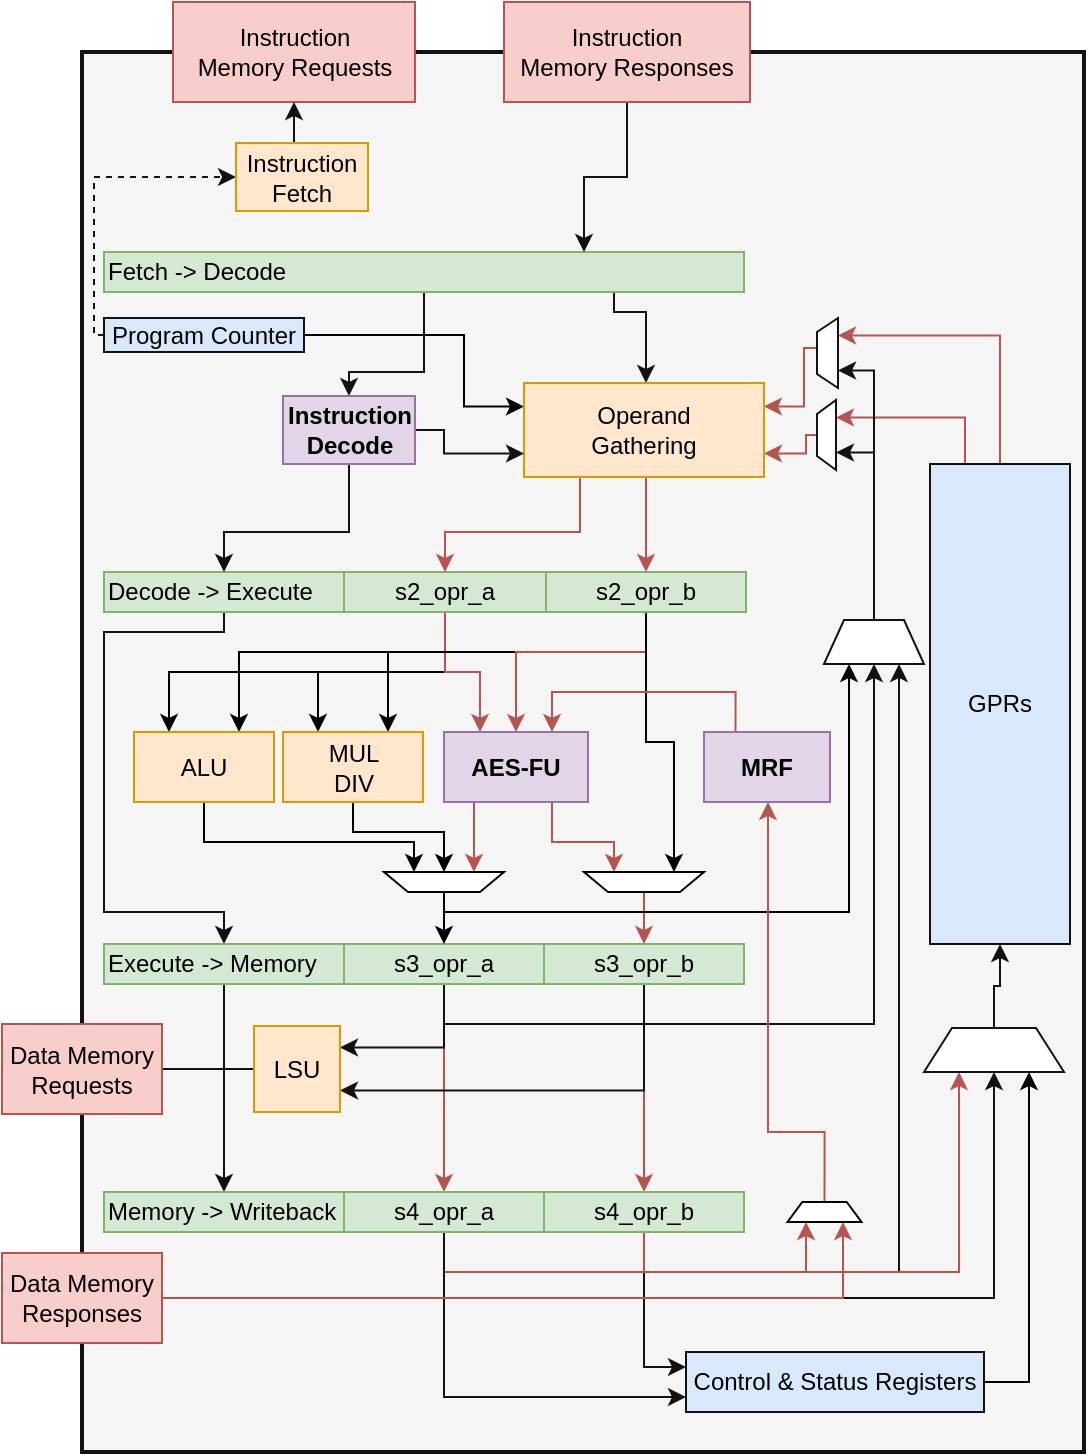 <mxfile version="12.9.3" type="device"><diagram id="CZHQUkZ-xj0VN-0JZ2uL" name="Page-1"><mxGraphModel dx="1422" dy="852" grid="1" gridSize="10" guides="1" tooltips="1" connect="1" arrows="1" fold="1" page="1" pageScale="1" pageWidth="1200" pageHeight="800" math="0" shadow="0"><root><mxCell id="0"/><mxCell id="1" parent="0"/><mxCell id="GCxj3VuQhJiGmiso9Ffn-92" value="" style="rounded=0;whiteSpace=wrap;html=1;strokeWidth=2;fillColor=#f5f5f5;align=left;strokeColor=#121212;fontColor=#333333;" parent="1" vertex="1"><mxGeometry x="129" y="60" width="501" height="700" as="geometry"/></mxCell><mxCell id="Piux-28Qpcoe-0dW6Mhu-33" style="edgeStyle=orthogonalEdgeStyle;rounded=0;orthogonalLoop=1;jettySize=auto;html=1;exitX=0.75;exitY=1;exitDx=0;exitDy=0;strokeColor=#121212;" parent="1" source="GCxj3VuQhJiGmiso9Ffn-1" target="Piux-28Qpcoe-0dW6Mhu-32" edge="1"><mxGeometry relative="1" as="geometry"><Array as="points"><mxPoint x="395" y="190"/><mxPoint x="411" y="190"/></Array></mxGeometry></mxCell><mxCell id="Piux-28Qpcoe-0dW6Mhu-42" style="edgeStyle=orthogonalEdgeStyle;rounded=0;orthogonalLoop=1;jettySize=auto;html=1;exitX=0.5;exitY=1;exitDx=0;exitDy=0;entryX=0.5;entryY=0;entryDx=0;entryDy=0;strokeColor=#121212;" parent="1" source="GCxj3VuQhJiGmiso9Ffn-1" target="Piux-28Qpcoe-0dW6Mhu-41" edge="1"><mxGeometry relative="1" as="geometry"><Array as="points"><mxPoint x="300" y="220"/><mxPoint x="263" y="220"/></Array></mxGeometry></mxCell><mxCell id="GCxj3VuQhJiGmiso9Ffn-1" value="Fetch -&amp;gt; Decode" style="rounded=0;whiteSpace=wrap;html=1;align=left;strokeColor=#82b366;fillColor=#d5e8d4;" parent="1" vertex="1"><mxGeometry x="140" y="160" width="320" height="20" as="geometry"/></mxCell><mxCell id="GCxj3VuQhJiGmiso9Ffn-59" style="edgeStyle=orthogonalEdgeStyle;rounded=0;orthogonalLoop=1;jettySize=auto;html=1;exitX=0.5;exitY=1;exitDx=0;exitDy=0;strokeColor=#121212;entryX=0.5;entryY=0;entryDx=0;entryDy=0;" parent="1" source="GCxj3VuQhJiGmiso9Ffn-2" target="GCxj3VuQhJiGmiso9Ffn-6" edge="1"><mxGeometry relative="1" as="geometry"><Array as="points"><mxPoint x="200" y="350"/><mxPoint x="140" y="350"/><mxPoint x="140" y="490"/><mxPoint x="200" y="490"/></Array></mxGeometry></mxCell><mxCell id="GCxj3VuQhJiGmiso9Ffn-2" value="Decode -&amp;gt; Execute" style="rounded=0;whiteSpace=wrap;html=1;align=left;strokeColor=#82b366;fillColor=#d5e8d4;" parent="1" vertex="1"><mxGeometry x="140" y="320" width="120" height="20" as="geometry"/></mxCell><mxCell id="YfznpI85A1KDoNZVapHy-4" style="edgeStyle=orthogonalEdgeStyle;rounded=0;orthogonalLoop=1;jettySize=auto;html=1;exitX=0.5;exitY=1;exitDx=0;exitDy=0;entryX=0.25;entryY=0;entryDx=0;entryDy=0;" parent="1" source="GCxj3VuQhJiGmiso9Ffn-3" target="Piux-28Qpcoe-0dW6Mhu-3" edge="1"><mxGeometry relative="1" as="geometry"/></mxCell><mxCell id="YfznpI85A1KDoNZVapHy-5" style="edgeStyle=orthogonalEdgeStyle;rounded=0;orthogonalLoop=1;jettySize=auto;html=1;exitX=0.5;exitY=1;exitDx=0;exitDy=0;entryX=0.25;entryY=0;entryDx=0;entryDy=0;" parent="1" source="GCxj3VuQhJiGmiso9Ffn-3" target="Piux-28Qpcoe-0dW6Mhu-7" edge="1"><mxGeometry relative="1" as="geometry"/></mxCell><mxCell id="YfznpI85A1KDoNZVapHy-6" style="edgeStyle=orthogonalEdgeStyle;rounded=0;orthogonalLoop=1;jettySize=auto;html=1;exitX=0.5;exitY=1;exitDx=0;exitDy=0;entryX=0.25;entryY=0;entryDx=0;entryDy=0;fillColor=#f8cecc;strokeColor=#b85450;" parent="1" source="GCxj3VuQhJiGmiso9Ffn-3" target="Piux-28Qpcoe-0dW6Mhu-4" edge="1"><mxGeometry relative="1" as="geometry"/></mxCell><mxCell id="GCxj3VuQhJiGmiso9Ffn-3" value="s2_opr_a" style="rounded=0;whiteSpace=wrap;html=1;strokeColor=#82b366;fillColor=#d5e8d4;" parent="1" vertex="1"><mxGeometry x="260" y="320" width="101" height="20" as="geometry"/></mxCell><mxCell id="YfznpI85A1KDoNZVapHy-7" style="edgeStyle=orthogonalEdgeStyle;rounded=0;orthogonalLoop=1;jettySize=auto;html=1;exitX=0.5;exitY=1;exitDx=0;exitDy=0;entryX=0.75;entryY=0;entryDx=0;entryDy=0;" parent="1" source="GCxj3VuQhJiGmiso9Ffn-4" target="Piux-28Qpcoe-0dW6Mhu-3" edge="1"><mxGeometry relative="1" as="geometry"><Array as="points"><mxPoint x="411" y="360"/><mxPoint x="208" y="360"/></Array></mxGeometry></mxCell><mxCell id="YfznpI85A1KDoNZVapHy-8" style="edgeStyle=orthogonalEdgeStyle;rounded=0;orthogonalLoop=1;jettySize=auto;html=1;exitX=0.5;exitY=1;exitDx=0;exitDy=0;entryX=0.75;entryY=0;entryDx=0;entryDy=0;" parent="1" source="GCxj3VuQhJiGmiso9Ffn-4" target="Piux-28Qpcoe-0dW6Mhu-7" edge="1"><mxGeometry relative="1" as="geometry"><Array as="points"><mxPoint x="411" y="360"/><mxPoint x="282" y="360"/></Array></mxGeometry></mxCell><mxCell id="YfznpI85A1KDoNZVapHy-9" style="edgeStyle=orthogonalEdgeStyle;rounded=0;orthogonalLoop=1;jettySize=auto;html=1;exitX=0.5;exitY=1;exitDx=0;exitDy=0;entryX=0.5;entryY=0;entryDx=0;entryDy=0;fillColor=#f8cecc;strokeColor=#b85450;" parent="1" source="GCxj3VuQhJiGmiso9Ffn-4" target="Piux-28Qpcoe-0dW6Mhu-4" edge="1"><mxGeometry relative="1" as="geometry"><Array as="points"><mxPoint x="411" y="360"/><mxPoint x="346" y="360"/></Array></mxGeometry></mxCell><mxCell id="YfznpI85A1KDoNZVapHy-21" style="edgeStyle=orthogonalEdgeStyle;rounded=0;orthogonalLoop=1;jettySize=auto;html=1;exitX=0.5;exitY=1;exitDx=0;exitDy=0;entryX=0.25;entryY=1;entryDx=0;entryDy=0;" parent="1" source="GCxj3VuQhJiGmiso9Ffn-4" target="YfznpI85A1KDoNZVapHy-10" edge="1"><mxGeometry relative="1" as="geometry"/></mxCell><mxCell id="GCxj3VuQhJiGmiso9Ffn-4" value="s2_opr_b" style="rounded=0;whiteSpace=wrap;html=1;strokeColor=#82b366;fillColor=#d5e8d4;" parent="1" vertex="1"><mxGeometry x="361" y="320" width="100" height="20" as="geometry"/></mxCell><mxCell id="GCxj3VuQhJiGmiso9Ffn-60" style="edgeStyle=orthogonalEdgeStyle;rounded=0;orthogonalLoop=1;jettySize=auto;html=1;exitX=0.5;exitY=1;exitDx=0;exitDy=0;entryX=0.5;entryY=0;entryDx=0;entryDy=0;strokeColor=#121212;" parent="1" source="GCxj3VuQhJiGmiso9Ffn-6" target="GCxj3VuQhJiGmiso9Ffn-10" edge="1"><mxGeometry relative="1" as="geometry"/></mxCell><mxCell id="GCxj3VuQhJiGmiso9Ffn-6" value="Execute -&amp;gt; Memory" style="rounded=0;whiteSpace=wrap;html=1;align=left;strokeColor=#82b366;fillColor=#d5e8d4;" parent="1" vertex="1"><mxGeometry x="140" y="506" width="120" height="20" as="geometry"/></mxCell><mxCell id="GCxj3VuQhJiGmiso9Ffn-32" style="edgeStyle=orthogonalEdgeStyle;rounded=0;orthogonalLoop=1;jettySize=auto;html=1;exitX=0.5;exitY=1;exitDx=0;exitDy=0;fillColor=#f8cecc;strokeColor=#b85450;" parent="1" source="GCxj3VuQhJiGmiso9Ffn-7" target="GCxj3VuQhJiGmiso9Ffn-11" edge="1"><mxGeometry relative="1" as="geometry"/></mxCell><mxCell id="GCxj3VuQhJiGmiso9Ffn-49" style="edgeStyle=orthogonalEdgeStyle;rounded=0;orthogonalLoop=1;jettySize=auto;html=1;exitX=0.5;exitY=1;exitDx=0;exitDy=0;entryX=1;entryY=0.25;entryDx=0;entryDy=0;fillColor=#f8cecc;strokeColor=#121212;" parent="1" source="GCxj3VuQhJiGmiso9Ffn-7" target="GCxj3VuQhJiGmiso9Ffn-34" edge="1"><mxGeometry relative="1" as="geometry"/></mxCell><mxCell id="GCxj3VuQhJiGmiso9Ffn-72" style="edgeStyle=orthogonalEdgeStyle;rounded=0;orthogonalLoop=1;jettySize=auto;html=1;exitX=0.5;exitY=1;exitDx=0;exitDy=0;entryX=0.5;entryY=1;entryDx=0;entryDy=0;fillColor=#f8cecc;strokeColor=#121212;" parent="1" source="GCxj3VuQhJiGmiso9Ffn-7" target="GCxj3VuQhJiGmiso9Ffn-66" edge="1"><mxGeometry relative="1" as="geometry"/></mxCell><mxCell id="GCxj3VuQhJiGmiso9Ffn-7" value="s3_opr_a" style="rounded=0;whiteSpace=wrap;html=1;strokeColor=#82b366;fillColor=#d5e8d4;" parent="1" vertex="1"><mxGeometry x="260" y="506" width="100" height="20" as="geometry"/></mxCell><mxCell id="GCxj3VuQhJiGmiso9Ffn-33" style="edgeStyle=orthogonalEdgeStyle;rounded=0;orthogonalLoop=1;jettySize=auto;html=1;exitX=0.5;exitY=1;exitDx=0;exitDy=0;entryX=0.5;entryY=0;entryDx=0;entryDy=0;strokeColor=#b85450;fillColor=#f8cecc;" parent="1" source="GCxj3VuQhJiGmiso9Ffn-8" target="GCxj3VuQhJiGmiso9Ffn-12" edge="1"><mxGeometry relative="1" as="geometry"/></mxCell><mxCell id="GCxj3VuQhJiGmiso9Ffn-50" style="edgeStyle=orthogonalEdgeStyle;rounded=0;orthogonalLoop=1;jettySize=auto;html=1;exitX=0.5;exitY=1;exitDx=0;exitDy=0;entryX=1;entryY=0.75;entryDx=0;entryDy=0;fillColor=#f8cecc;strokeColor=#121212;" parent="1" source="GCxj3VuQhJiGmiso9Ffn-8" target="GCxj3VuQhJiGmiso9Ffn-34" edge="1"><mxGeometry relative="1" as="geometry"/></mxCell><mxCell id="GCxj3VuQhJiGmiso9Ffn-8" value="s3_opr_b" style="rounded=0;whiteSpace=wrap;html=1;strokeColor=#82b366;fillColor=#d5e8d4;" parent="1" vertex="1"><mxGeometry x="360" y="506" width="100" height="20" as="geometry"/></mxCell><mxCell id="GCxj3VuQhJiGmiso9Ffn-10" value="Memory -&amp;gt; Writeback" style="rounded=0;whiteSpace=wrap;html=1;align=left;strokeColor=#82b366;fillColor=#d5e8d4;" parent="1" vertex="1"><mxGeometry x="140" y="630" width="120" height="20" as="geometry"/></mxCell><mxCell id="GCxj3VuQhJiGmiso9Ffn-71" style="edgeStyle=orthogonalEdgeStyle;rounded=0;orthogonalLoop=1;jettySize=auto;html=1;exitX=0.5;exitY=1;exitDx=0;exitDy=0;entryX=0.75;entryY=1;entryDx=0;entryDy=0;fillColor=#f8cecc;strokeColor=#121212;" parent="1" source="GCxj3VuQhJiGmiso9Ffn-11" target="GCxj3VuQhJiGmiso9Ffn-66" edge="1"><mxGeometry relative="1" as="geometry"/></mxCell><mxCell id="GCxj3VuQhJiGmiso9Ffn-87" style="edgeStyle=orthogonalEdgeStyle;rounded=0;orthogonalLoop=1;jettySize=auto;html=1;exitX=0.5;exitY=1;exitDx=0;exitDy=0;entryX=0.25;entryY=1;entryDx=0;entryDy=0;fillColor=#f8cecc;strokeColor=#b85450;" parent="1" source="GCxj3VuQhJiGmiso9Ffn-11" target="GCxj3VuQhJiGmiso9Ffn-85" edge="1"><mxGeometry relative="1" as="geometry"><mxPoint x="576.25" y="640" as="targetPoint"/></mxGeometry></mxCell><mxCell id="Piux-28Qpcoe-0dW6Mhu-52" style="edgeStyle=orthogonalEdgeStyle;rounded=0;orthogonalLoop=1;jettySize=auto;html=1;exitX=0.5;exitY=1;exitDx=0;exitDy=0;entryX=0;entryY=0.75;entryDx=0;entryDy=0;strokeColor=#121212;" parent="1" source="GCxj3VuQhJiGmiso9Ffn-11" target="Piux-28Qpcoe-0dW6Mhu-50" edge="1"><mxGeometry relative="1" as="geometry"/></mxCell><mxCell id="GCxj3VuQhJiGmiso9Ffn-11" value="s4_opr_a" style="rounded=0;whiteSpace=wrap;html=1;strokeColor=#82b366;fillColor=#d5e8d4;" parent="1" vertex="1"><mxGeometry x="260" y="630" width="100" height="20" as="geometry"/></mxCell><mxCell id="Piux-28Qpcoe-0dW6Mhu-51" style="edgeStyle=orthogonalEdgeStyle;rounded=0;orthogonalLoop=1;jettySize=auto;html=1;exitX=0.5;exitY=1;exitDx=0;exitDy=0;entryX=0;entryY=0.25;entryDx=0;entryDy=0;strokeColor=#121212;" parent="1" source="GCxj3VuQhJiGmiso9Ffn-12" target="Piux-28Qpcoe-0dW6Mhu-50" edge="1"><mxGeometry relative="1" as="geometry"/></mxCell><mxCell id="YfznpI85A1KDoNZVapHy-24" style="edgeStyle=orthogonalEdgeStyle;rounded=0;orthogonalLoop=1;jettySize=auto;html=1;exitX=0.5;exitY=1;exitDx=0;exitDy=0;entryX=0.25;entryY=1;entryDx=0;entryDy=0;fillColor=#f8cecc;strokeColor=#b85450;" parent="1" source="GCxj3VuQhJiGmiso9Ffn-12" target="YfznpI85A1KDoNZVapHy-22" edge="1"><mxGeometry relative="1" as="geometry"><Array as="points"><mxPoint x="410" y="670"/><mxPoint x="491" y="670"/></Array></mxGeometry></mxCell><mxCell id="GCxj3VuQhJiGmiso9Ffn-12" value="s4_opr_b" style="rounded=0;whiteSpace=wrap;html=1;strokeColor=#82b366;fillColor=#d5e8d4;" parent="1" vertex="1"><mxGeometry x="360" y="630" width="100" height="20" as="geometry"/></mxCell><mxCell id="GCxj3VuQhJiGmiso9Ffn-75" style="edgeStyle=orthogonalEdgeStyle;rounded=0;orthogonalLoop=1;jettySize=auto;html=1;exitX=0.25;exitY=0;exitDx=0;exitDy=0;entryX=0.75;entryY=1;entryDx=0;entryDy=0;fillColor=#f8cecc;strokeColor=#b85450;" parent="1" source="GCxj3VuQhJiGmiso9Ffn-19" target="GCxj3VuQhJiGmiso9Ffn-68" edge="1"><mxGeometry relative="1" as="geometry"/></mxCell><mxCell id="GCxj3VuQhJiGmiso9Ffn-76" style="edgeStyle=orthogonalEdgeStyle;rounded=0;orthogonalLoop=1;jettySize=auto;html=1;exitX=0.5;exitY=0;exitDx=0;exitDy=0;entryX=0.75;entryY=1;entryDx=0;entryDy=0;fillColor=#f8cecc;strokeColor=#b85450;" parent="1" source="GCxj3VuQhJiGmiso9Ffn-19" target="GCxj3VuQhJiGmiso9Ffn-69" edge="1"><mxGeometry relative="1" as="geometry"/></mxCell><mxCell id="GCxj3VuQhJiGmiso9Ffn-19" value="GPRs" style="rounded=0;whiteSpace=wrap;html=1;align=center;fillColor=#dae8fc;strokeColor=#121212;" parent="1" vertex="1"><mxGeometry x="553.0" y="266" width="70" height="240" as="geometry"/></mxCell><mxCell id="GCxj3VuQhJiGmiso9Ffn-51" style="edgeStyle=orthogonalEdgeStyle;rounded=0;orthogonalLoop=1;jettySize=auto;html=1;entryX=1;entryY=0.5;entryDx=0;entryDy=0;fillColor=#f8cecc;strokeColor=#121212;" parent="1" source="GCxj3VuQhJiGmiso9Ffn-34" edge="1"><mxGeometry relative="1" as="geometry"><mxPoint x="160" y="568.5" as="targetPoint"/></mxGeometry></mxCell><mxCell id="GCxj3VuQhJiGmiso9Ffn-34" value="LSU" style="whiteSpace=wrap;html=1;aspect=fixed;align=center;strokeColor=#d79b00;fillColor=#ffe6cc;" parent="1" vertex="1"><mxGeometry x="215" y="547" width="43" height="43" as="geometry"/></mxCell><mxCell id="GCxj3VuQhJiGmiso9Ffn-52" value="Data Memory&lt;br&gt;Requests" style="rounded=0;whiteSpace=wrap;html=1;align=center;strokeColor=#b85450;fillColor=#f8cecc;" parent="1" vertex="1"><mxGeometry x="89" y="546" width="80" height="45" as="geometry"/></mxCell><mxCell id="eDpzbojS35w9JVS2Q2YY-2" style="edgeStyle=orthogonalEdgeStyle;rounded=0;orthogonalLoop=1;jettySize=auto;html=1;exitX=0.5;exitY=0;exitDx=0;exitDy=0;entryX=0.25;entryY=1;entryDx=0;entryDy=0;strokeColor=#121212;" parent="1" source="GCxj3VuQhJiGmiso9Ffn-66" target="GCxj3VuQhJiGmiso9Ffn-68" edge="1"><mxGeometry relative="1" as="geometry"><Array as="points"><mxPoint x="525" y="260"/></Array></mxGeometry></mxCell><mxCell id="eDpzbojS35w9JVS2Q2YY-3" style="edgeStyle=orthogonalEdgeStyle;rounded=0;orthogonalLoop=1;jettySize=auto;html=1;exitX=0.5;exitY=0;exitDx=0;exitDy=0;entryX=0.25;entryY=1;entryDx=0;entryDy=0;strokeColor=#121212;" parent="1" source="GCxj3VuQhJiGmiso9Ffn-66" target="GCxj3VuQhJiGmiso9Ffn-69" edge="1"><mxGeometry relative="1" as="geometry"><Array as="points"><mxPoint x="525" y="219"/></Array></mxGeometry></mxCell><mxCell id="GCxj3VuQhJiGmiso9Ffn-66" value="" style="shape=trapezoid;perimeter=trapezoidPerimeter;whiteSpace=wrap;html=1;align=center;strokeColor=#121212;" parent="1" vertex="1"><mxGeometry x="500" y="344" width="50" height="22" as="geometry"/></mxCell><mxCell id="Piux-28Qpcoe-0dW6Mhu-36" style="edgeStyle=orthogonalEdgeStyle;rounded=0;orthogonalLoop=1;jettySize=auto;html=1;exitX=0.5;exitY=0;exitDx=0;exitDy=0;entryX=1;entryY=0.75;entryDx=0;entryDy=0;fillColor=#f8cecc;strokeColor=#b85450;" parent="1" source="GCxj3VuQhJiGmiso9Ffn-68" target="Piux-28Qpcoe-0dW6Mhu-32" edge="1"><mxGeometry relative="1" as="geometry"><Array as="points"><mxPoint x="491" y="252"/><mxPoint x="491" y="261"/></Array></mxGeometry></mxCell><mxCell id="GCxj3VuQhJiGmiso9Ffn-68" value="" style="shape=trapezoid;perimeter=trapezoidPerimeter;whiteSpace=wrap;html=1;align=center;rotation=-90;strokeColor=#121212;" parent="1" vertex="1"><mxGeometry x="483.75" y="246.75" width="35" height="9.5" as="geometry"/></mxCell><mxCell id="Piux-28Qpcoe-0dW6Mhu-35" style="edgeStyle=orthogonalEdgeStyle;rounded=0;orthogonalLoop=1;jettySize=auto;html=1;exitX=0.5;exitY=0;exitDx=0;exitDy=0;entryX=1;entryY=0.25;entryDx=0;entryDy=0;fillColor=#f8cecc;strokeColor=#b85450;" parent="1" source="GCxj3VuQhJiGmiso9Ffn-69" target="Piux-28Qpcoe-0dW6Mhu-32" edge="1"><mxGeometry relative="1" as="geometry"><Array as="points"><mxPoint x="506" y="208"/><mxPoint x="490" y="208"/><mxPoint x="490" y="219"/></Array></mxGeometry></mxCell><mxCell id="GCxj3VuQhJiGmiso9Ffn-69" value="" style="shape=trapezoid;perimeter=trapezoidPerimeter;whiteSpace=wrap;html=1;align=center;rotation=-90;strokeColor=#121212;" parent="1" vertex="1"><mxGeometry x="484.25" y="205.25" width="35" height="10.5" as="geometry"/></mxCell><mxCell id="GCxj3VuQhJiGmiso9Ffn-88" style="edgeStyle=orthogonalEdgeStyle;rounded=0;orthogonalLoop=1;jettySize=auto;html=1;exitX=1;exitY=0.5;exitDx=0;exitDy=0;fillColor=#f8cecc;strokeColor=#121212;entryX=0.5;entryY=1;entryDx=0;entryDy=0;" parent="1" source="GCxj3VuQhJiGmiso9Ffn-84" target="GCxj3VuQhJiGmiso9Ffn-85" edge="1"><mxGeometry relative="1" as="geometry"><mxPoint x="585" y="640" as="targetPoint"/></mxGeometry></mxCell><mxCell id="YfznpI85A1KDoNZVapHy-25" style="edgeStyle=orthogonalEdgeStyle;rounded=0;orthogonalLoop=1;jettySize=auto;html=1;exitX=1;exitY=0.5;exitDx=0;exitDy=0;entryX=0.75;entryY=1;entryDx=0;entryDy=0;fillColor=#f8cecc;strokeColor=#b85450;" parent="1" source="GCxj3VuQhJiGmiso9Ffn-84" target="YfznpI85A1KDoNZVapHy-22" edge="1"><mxGeometry relative="1" as="geometry"/></mxCell><mxCell id="GCxj3VuQhJiGmiso9Ffn-84" value="Data Memory&lt;br&gt;Responses" style="rounded=0;whiteSpace=wrap;html=1;align=center;strokeColor=#b85450;fillColor=#f8cecc;" parent="1" vertex="1"><mxGeometry x="89" y="660.5" width="80" height="45" as="geometry"/></mxCell><mxCell id="GCxj3VuQhJiGmiso9Ffn-86" style="edgeStyle=orthogonalEdgeStyle;rounded=0;orthogonalLoop=1;jettySize=auto;html=1;exitX=0.5;exitY=0;exitDx=0;exitDy=0;entryX=0.5;entryY=1;entryDx=0;entryDy=0;fillColor=#f8cecc;strokeColor=#121212;" parent="1" source="GCxj3VuQhJiGmiso9Ffn-85" target="GCxj3VuQhJiGmiso9Ffn-19" edge="1"><mxGeometry relative="1" as="geometry"/></mxCell><mxCell id="GCxj3VuQhJiGmiso9Ffn-85" value="" style="shape=trapezoid;perimeter=trapezoidPerimeter;whiteSpace=wrap;html=1;align=center;rotation=0;strokeColor=#121212;" parent="1" vertex="1"><mxGeometry x="550" y="548" width="70" height="22" as="geometry"/></mxCell><mxCell id="Piux-28Qpcoe-0dW6Mhu-49" style="edgeStyle=orthogonalEdgeStyle;rounded=0;orthogonalLoop=1;jettySize=auto;html=1;exitX=0;exitY=0.5;exitDx=0;exitDy=0;entryX=0;entryY=0.5;entryDx=0;entryDy=0;dashed=1;strokeColor=#121212;" parent="1" source="Piux-28Qpcoe-0dW6Mhu-2" target="Piux-28Qpcoe-0dW6Mhu-45" edge="1"><mxGeometry relative="1" as="geometry"><Array as="points"><mxPoint x="135" y="202"/><mxPoint x="135" y="123"/></Array></mxGeometry></mxCell><mxCell id="WF6BkKz8lpOaiYUvejHZ-6" style="edgeStyle=orthogonalEdgeStyle;rounded=0;orthogonalLoop=1;jettySize=auto;html=1;exitX=1;exitY=0.5;exitDx=0;exitDy=0;entryX=0;entryY=0.25;entryDx=0;entryDy=0;" parent="1" source="Piux-28Qpcoe-0dW6Mhu-2" target="Piux-28Qpcoe-0dW6Mhu-32" edge="1"><mxGeometry relative="1" as="geometry"><Array as="points"><mxPoint x="320" y="202"/><mxPoint x="320" y="237"/></Array></mxGeometry></mxCell><mxCell id="Piux-28Qpcoe-0dW6Mhu-2" value="Program Counter" style="rounded=0;whiteSpace=wrap;html=1;fillColor=#dae8fc;strokeColor=#121212;" parent="1" vertex="1"><mxGeometry x="140" y="193" width="100" height="17" as="geometry"/></mxCell><mxCell id="YfznpI85A1KDoNZVapHy-15" style="edgeStyle=orthogonalEdgeStyle;rounded=0;orthogonalLoop=1;jettySize=auto;html=1;exitX=0.5;exitY=1;exitDx=0;exitDy=0;entryX=0.75;entryY=1;entryDx=0;entryDy=0;" parent="1" source="Piux-28Qpcoe-0dW6Mhu-3" target="YfznpI85A1KDoNZVapHy-13" edge="1"><mxGeometry relative="1" as="geometry"><Array as="points"><mxPoint x="190" y="455"/><mxPoint x="295" y="455"/></Array></mxGeometry></mxCell><mxCell id="Piux-28Qpcoe-0dW6Mhu-3" value="ALU" style="rounded=0;whiteSpace=wrap;html=1;strokeColor=#d79b00;fillColor=#ffe6cc;" parent="1" vertex="1"><mxGeometry x="155" y="400" width="70" height="35" as="geometry"/></mxCell><mxCell id="YfznpI85A1KDoNZVapHy-18" style="edgeStyle=orthogonalEdgeStyle;rounded=0;orthogonalLoop=1;jettySize=auto;html=1;exitX=0.25;exitY=1;exitDx=0;exitDy=0;entryX=0.25;entryY=1;entryDx=0;entryDy=0;fillColor=#f8cecc;strokeColor=#b85450;" parent="1" source="Piux-28Qpcoe-0dW6Mhu-4" target="YfznpI85A1KDoNZVapHy-13" edge="1"><mxGeometry relative="1" as="geometry"/></mxCell><mxCell id="YfznpI85A1KDoNZVapHy-20" style="edgeStyle=orthogonalEdgeStyle;rounded=0;orthogonalLoop=1;jettySize=auto;html=1;exitX=0.75;exitY=1;exitDx=0;exitDy=0;entryX=0.75;entryY=1;entryDx=0;entryDy=0;fillColor=#f8cecc;strokeColor=#b85450;" parent="1" source="Piux-28Qpcoe-0dW6Mhu-4" target="YfznpI85A1KDoNZVapHy-10" edge="1"><mxGeometry relative="1" as="geometry"/></mxCell><mxCell id="Piux-28Qpcoe-0dW6Mhu-4" value="AES-FU" style="rounded=0;whiteSpace=wrap;html=1;fillColor=#e1d5e7;strokeColor=#9673a6;fontStyle=1" parent="1" vertex="1"><mxGeometry x="310" y="400" width="72" height="35" as="geometry"/></mxCell><mxCell id="YfznpI85A1KDoNZVapHy-17" style="edgeStyle=orthogonalEdgeStyle;rounded=0;orthogonalLoop=1;jettySize=auto;html=1;exitX=0.5;exitY=1;exitDx=0;exitDy=0;entryX=0.5;entryY=1;entryDx=0;entryDy=0;" parent="1" source="Piux-28Qpcoe-0dW6Mhu-7" target="YfznpI85A1KDoNZVapHy-13" edge="1"><mxGeometry relative="1" as="geometry"><Array as="points"><mxPoint x="265" y="450"/><mxPoint x="310" y="450"/></Array></mxGeometry></mxCell><mxCell id="Piux-28Qpcoe-0dW6Mhu-7" value="MUL&lt;br&gt;DIV" style="rounded=0;whiteSpace=wrap;html=1;strokeColor=#d79b00;fillColor=#ffe6cc;" parent="1" vertex="1"><mxGeometry x="229.5" y="400" width="70" height="35" as="geometry"/></mxCell><mxCell id="Piux-28Qpcoe-0dW6Mhu-25" style="edgeStyle=orthogonalEdgeStyle;rounded=0;orthogonalLoop=1;jettySize=auto;html=1;exitX=0.5;exitY=1;exitDx=0;exitDy=0;entryX=0.75;entryY=0;entryDx=0;entryDy=0;strokeColor=#121212;" parent="1" source="Piux-28Qpcoe-0dW6Mhu-24" target="GCxj3VuQhJiGmiso9Ffn-1" edge="1"><mxGeometry relative="1" as="geometry"><mxPoint x="318.667" y="120.333" as="sourcePoint"/></mxGeometry></mxCell><mxCell id="Piux-28Qpcoe-0dW6Mhu-24" value="Instruction&lt;br&gt;Memory Responses" style="rounded=0;whiteSpace=wrap;html=1;strokeColor=#b85450;fillColor=#f8cecc;" parent="1" vertex="1"><mxGeometry x="340" y="35" width="123" height="50" as="geometry"/></mxCell><mxCell id="Piux-28Qpcoe-0dW6Mhu-29" value="Instruction&lt;br&gt;Memory Requests" style="rounded=0;whiteSpace=wrap;html=1;strokeColor=#b85450;fillColor=#f8cecc;" parent="1" vertex="1"><mxGeometry x="174.5" y="35" width="121" height="50" as="geometry"/></mxCell><mxCell id="Piux-28Qpcoe-0dW6Mhu-38" style="edgeStyle=orthogonalEdgeStyle;rounded=0;orthogonalLoop=1;jettySize=auto;html=1;exitX=0.5;exitY=1;exitDx=0;exitDy=0;entryX=0.5;entryY=0;entryDx=0;entryDy=0;fillColor=#f8cecc;strokeColor=#b85450;" parent="1" source="Piux-28Qpcoe-0dW6Mhu-32" target="GCxj3VuQhJiGmiso9Ffn-4" edge="1"><mxGeometry relative="1" as="geometry"><Array as="points"><mxPoint x="411" y="254"/></Array></mxGeometry></mxCell><mxCell id="Piux-28Qpcoe-0dW6Mhu-39" style="edgeStyle=orthogonalEdgeStyle;rounded=0;orthogonalLoop=1;jettySize=auto;html=1;exitX=0.25;exitY=1;exitDx=0;exitDy=0;entryX=0.5;entryY=0;entryDx=0;entryDy=0;fillColor=#f8cecc;strokeColor=#b85450;" parent="1" source="Piux-28Qpcoe-0dW6Mhu-32" target="GCxj3VuQhJiGmiso9Ffn-3" edge="1"><mxGeometry relative="1" as="geometry"><Array as="points"><mxPoint x="378" y="300"/><mxPoint x="311" y="300"/></Array></mxGeometry></mxCell><mxCell id="Piux-28Qpcoe-0dW6Mhu-32" value="Operand&lt;br&gt;Gathering" style="rounded=0;whiteSpace=wrap;html=1;strokeColor=#d79b00;fillColor=#ffe6cc;" parent="1" vertex="1"><mxGeometry x="350" y="225.5" width="120" height="47" as="geometry"/></mxCell><mxCell id="Piux-28Qpcoe-0dW6Mhu-43" style="edgeStyle=orthogonalEdgeStyle;rounded=0;orthogonalLoop=1;jettySize=auto;html=1;exitX=1;exitY=0.5;exitDx=0;exitDy=0;entryX=0;entryY=0.75;entryDx=0;entryDy=0;strokeColor=#121212;" parent="1" source="Piux-28Qpcoe-0dW6Mhu-41" target="Piux-28Qpcoe-0dW6Mhu-32" edge="1"><mxGeometry relative="1" as="geometry"><Array as="points"><mxPoint x="310" y="249"/><mxPoint x="310" y="261"/></Array></mxGeometry></mxCell><mxCell id="Piux-28Qpcoe-0dW6Mhu-44" style="edgeStyle=orthogonalEdgeStyle;rounded=0;orthogonalLoop=1;jettySize=auto;html=1;exitX=0.5;exitY=1;exitDx=0;exitDy=0;entryX=0.5;entryY=0;entryDx=0;entryDy=0;strokeColor=#121212;" parent="1" source="Piux-28Qpcoe-0dW6Mhu-41" target="GCxj3VuQhJiGmiso9Ffn-2" edge="1"><mxGeometry relative="1" as="geometry"><Array as="points"><mxPoint x="263" y="300"/><mxPoint x="200" y="300"/></Array></mxGeometry></mxCell><mxCell id="Piux-28Qpcoe-0dW6Mhu-41" value="&lt;div&gt;Instruction&lt;/div&gt;&lt;div&gt;Decode&lt;br&gt;&lt;/div&gt;" style="rounded=0;whiteSpace=wrap;html=1;strokeColor=#9673a6;fillColor=#e1d5e7;fontStyle=1" parent="1" vertex="1"><mxGeometry x="229.5" y="232" width="66" height="34" as="geometry"/></mxCell><mxCell id="Piux-28Qpcoe-0dW6Mhu-46" style="edgeStyle=orthogonalEdgeStyle;rounded=0;orthogonalLoop=1;jettySize=auto;html=1;exitX=0.5;exitY=0;exitDx=0;exitDy=0;entryX=0.5;entryY=1;entryDx=0;entryDy=0;strokeColor=#121212;" parent="1" source="Piux-28Qpcoe-0dW6Mhu-45" target="Piux-28Qpcoe-0dW6Mhu-29" edge="1"><mxGeometry relative="1" as="geometry"/></mxCell><mxCell id="Piux-28Qpcoe-0dW6Mhu-45" value="Instruction Fetch" style="rounded=0;whiteSpace=wrap;html=1;strokeColor=#d79b00;fillColor=#ffe6cc;" parent="1" vertex="1"><mxGeometry x="206" y="105.5" width="66" height="34" as="geometry"/></mxCell><mxCell id="WF6BkKz8lpOaiYUvejHZ-2" style="edgeStyle=orthogonalEdgeStyle;rounded=0;orthogonalLoop=1;jettySize=auto;html=1;exitX=1;exitY=0.5;exitDx=0;exitDy=0;entryX=0.75;entryY=1;entryDx=0;entryDy=0;" parent="1" source="Piux-28Qpcoe-0dW6Mhu-50" target="GCxj3VuQhJiGmiso9Ffn-85" edge="1"><mxGeometry relative="1" as="geometry"/></mxCell><mxCell id="Piux-28Qpcoe-0dW6Mhu-50" value="Control &amp;amp; Status Registers" style="rounded=0;whiteSpace=wrap;html=1;fillColor=#dae8fc;strokeColor=#121212;" parent="1" vertex="1"><mxGeometry x="431" y="710" width="149" height="30" as="geometry"/></mxCell><mxCell id="YfznpI85A1KDoNZVapHy-3" style="edgeStyle=orthogonalEdgeStyle;rounded=0;orthogonalLoop=1;jettySize=auto;html=1;exitX=0.25;exitY=0;exitDx=0;exitDy=0;entryX=0.75;entryY=0;entryDx=0;entryDy=0;fillColor=#f8cecc;strokeColor=#b85450;" parent="1" source="YfznpI85A1KDoNZVapHy-2" target="Piux-28Qpcoe-0dW6Mhu-4" edge="1"><mxGeometry relative="1" as="geometry"/></mxCell><mxCell id="YfznpI85A1KDoNZVapHy-2" value="MRF" style="rounded=0;whiteSpace=wrap;html=1;fillColor=#e1d5e7;strokeColor=#9673a6;fontStyle=1" parent="1" vertex="1"><mxGeometry x="440" y="400" width="63" height="35" as="geometry"/></mxCell><mxCell id="YfznpI85A1KDoNZVapHy-11" style="edgeStyle=orthogonalEdgeStyle;rounded=0;orthogonalLoop=1;jettySize=auto;html=1;exitX=0.5;exitY=0;exitDx=0;exitDy=0;entryX=0.5;entryY=0;entryDx=0;entryDy=0;fillColor=#f8cecc;strokeColor=#b85450;" parent="1" source="YfznpI85A1KDoNZVapHy-10" target="GCxj3VuQhJiGmiso9Ffn-8" edge="1"><mxGeometry relative="1" as="geometry"/></mxCell><mxCell id="YfznpI85A1KDoNZVapHy-10" value="" style="shape=trapezoid;perimeter=trapezoidPerimeter;whiteSpace=wrap;html=1;rotation=-180;" parent="1" vertex="1"><mxGeometry x="380" y="470" width="60" height="10" as="geometry"/></mxCell><mxCell id="YfznpI85A1KDoNZVapHy-14" style="edgeStyle=orthogonalEdgeStyle;rounded=0;orthogonalLoop=1;jettySize=auto;html=1;exitX=0.5;exitY=0;exitDx=0;exitDy=0;entryX=0.5;entryY=0;entryDx=0;entryDy=0;" parent="1" source="YfznpI85A1KDoNZVapHy-13" target="GCxj3VuQhJiGmiso9Ffn-7" edge="1"><mxGeometry relative="1" as="geometry"/></mxCell><mxCell id="YfznpI85A1KDoNZVapHy-19" style="edgeStyle=orthogonalEdgeStyle;rounded=0;orthogonalLoop=1;jettySize=auto;html=1;exitX=0.5;exitY=0;exitDx=0;exitDy=0;entryX=0.25;entryY=1;entryDx=0;entryDy=0;" parent="1" source="YfznpI85A1KDoNZVapHy-13" target="GCxj3VuQhJiGmiso9Ffn-66" edge="1"><mxGeometry relative="1" as="geometry"><Array as="points"><mxPoint x="310" y="490"/><mxPoint x="513" y="490"/></Array></mxGeometry></mxCell><mxCell id="YfznpI85A1KDoNZVapHy-13" value="" style="shape=trapezoid;perimeter=trapezoidPerimeter;whiteSpace=wrap;html=1;rotation=-180;" parent="1" vertex="1"><mxGeometry x="280" y="470" width="60" height="10" as="geometry"/></mxCell><mxCell id="YfznpI85A1KDoNZVapHy-23" style="edgeStyle=orthogonalEdgeStyle;rounded=0;orthogonalLoop=1;jettySize=auto;html=1;exitX=0.5;exitY=0;exitDx=0;exitDy=0;fillColor=#f8cecc;strokeColor=#b85450;" parent="1" source="YfznpI85A1KDoNZVapHy-22" target="YfznpI85A1KDoNZVapHy-2" edge="1"><mxGeometry relative="1" as="geometry"><Array as="points"><mxPoint x="500" y="600"/><mxPoint x="472" y="600"/></Array></mxGeometry></mxCell><mxCell id="YfznpI85A1KDoNZVapHy-22" value="" style="shape=trapezoid;perimeter=trapezoidPerimeter;whiteSpace=wrap;html=1;rotation=0;" parent="1" vertex="1"><mxGeometry x="481.75" y="635" width="37" height="10" as="geometry"/></mxCell></root></mxGraphModel></diagram></mxfile>